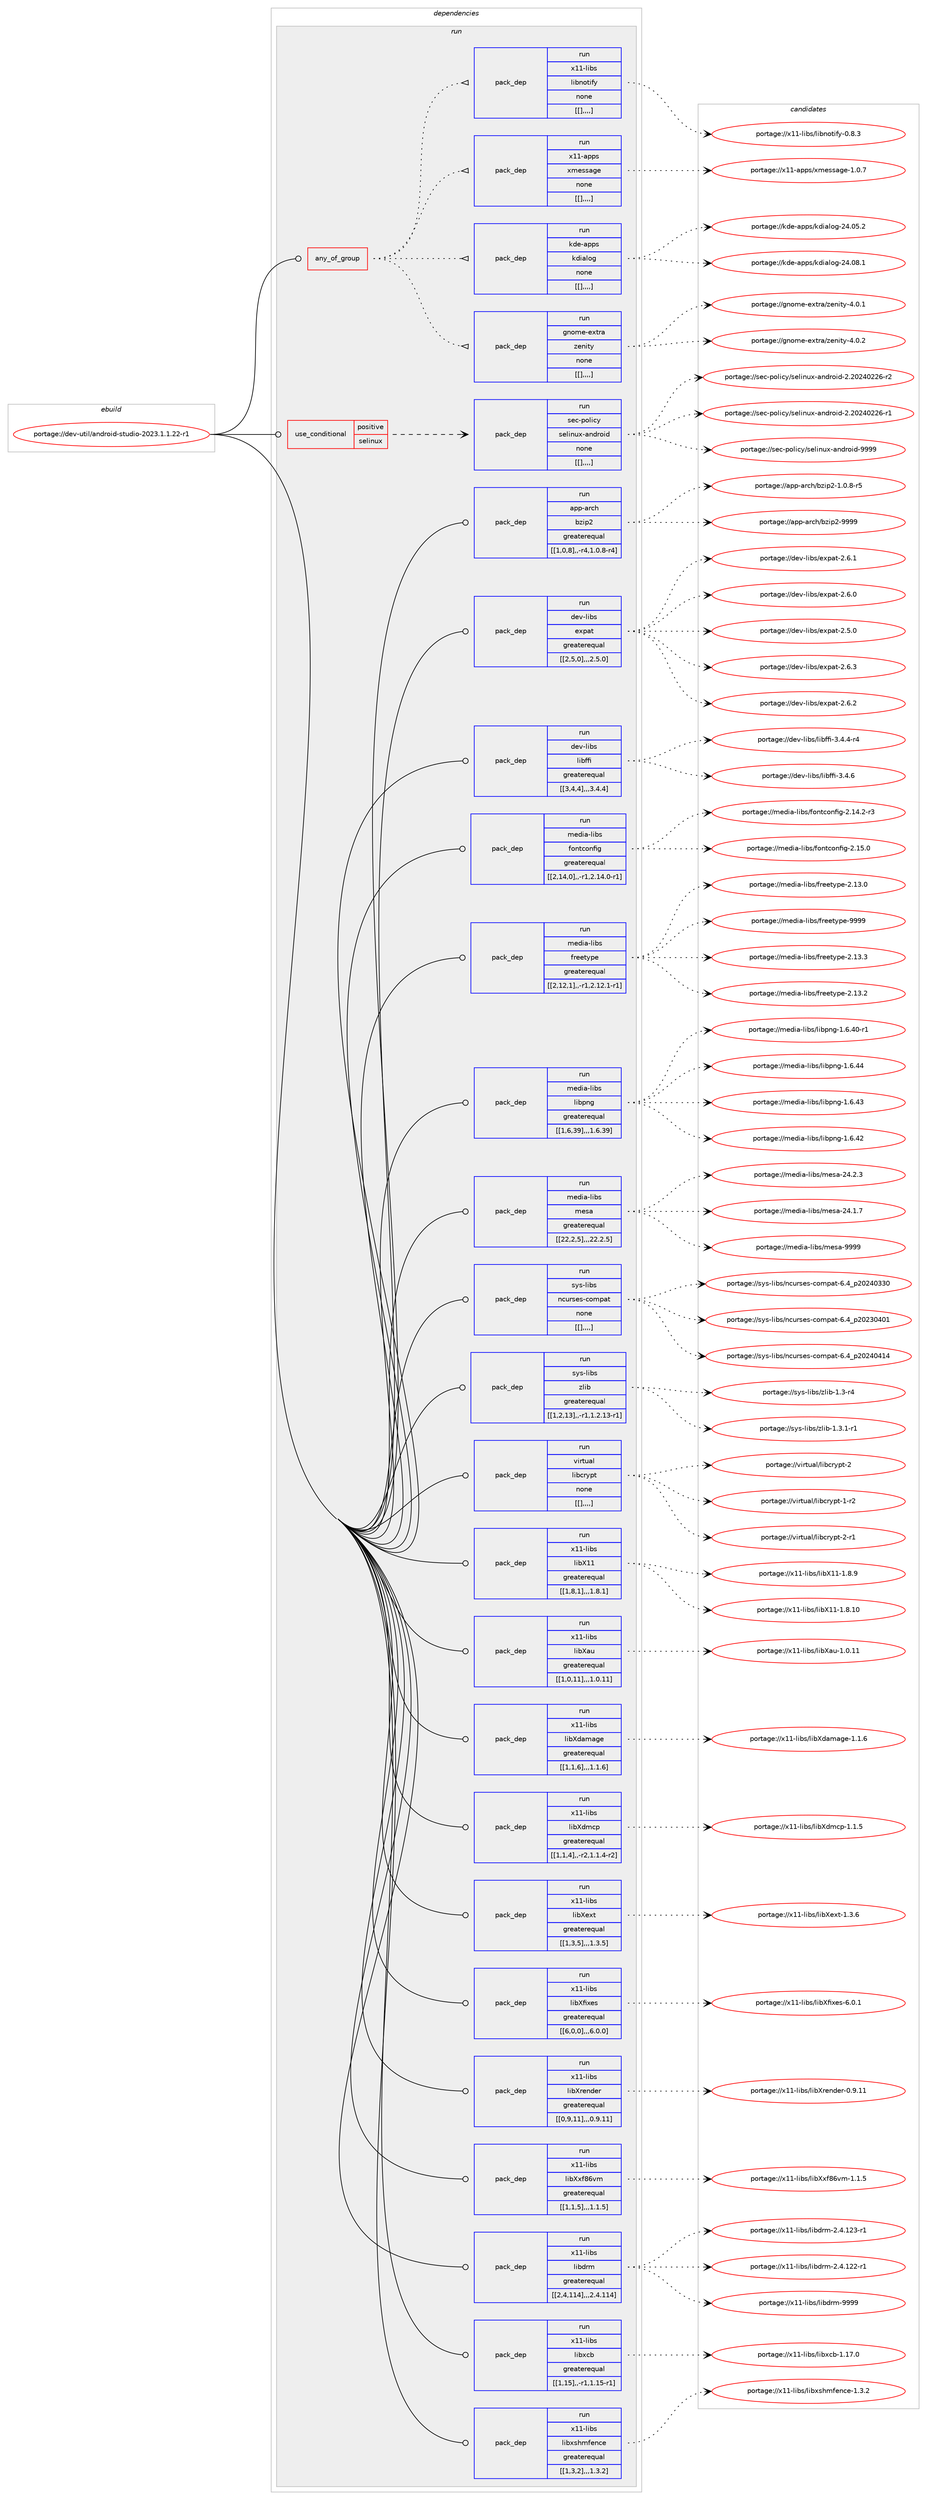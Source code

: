 digraph prolog {

# *************
# Graph options
# *************

newrank=true;
concentrate=true;
compound=true;
graph [rankdir=LR,fontname=Helvetica,fontsize=10,ranksep=1.5];#, ranksep=2.5, nodesep=0.2];
edge  [arrowhead=vee];
node  [fontname=Helvetica,fontsize=10];

# **********
# The ebuild
# **********

subgraph cluster_leftcol {
color=gray;
label=<<i>ebuild</i>>;
id [label="portage://dev-util/android-studio-2023.1.1.22-r1", color=red, width=4, href="../dev-util/android-studio-2023.1.1.22-r1.svg"];
}

# ****************
# The dependencies
# ****************

subgraph cluster_midcol {
color=gray;
label=<<i>dependencies</i>>;
subgraph cluster_compile {
fillcolor="#eeeeee";
style=filled;
label=<<i>compile</i>>;
}
subgraph cluster_compileandrun {
fillcolor="#eeeeee";
style=filled;
label=<<i>compile and run</i>>;
}
subgraph cluster_run {
fillcolor="#eeeeee";
style=filled;
label=<<i>run</i>>;
subgraph any1239 {
dependency215437 [label=<<TABLE BORDER="0" CELLBORDER="1" CELLSPACING="0" CELLPADDING="4"><TR><TD CELLPADDING="10">any_of_group</TD></TR></TABLE>>, shape=none, color=red];subgraph pack152335 {
dependency215438 [label=<<TABLE BORDER="0" CELLBORDER="1" CELLSPACING="0" CELLPADDING="4" WIDTH="220"><TR><TD ROWSPAN="6" CELLPADDING="30">pack_dep</TD></TR><TR><TD WIDTH="110">run</TD></TR><TR><TD>gnome-extra</TD></TR><TR><TD>zenity</TD></TR><TR><TD>none</TD></TR><TR><TD>[[],,,,]</TD></TR></TABLE>>, shape=none, color=blue];
}
dependency215437:e -> dependency215438:w [weight=20,style="dotted",arrowhead="oinv"];
subgraph pack152336 {
dependency215439 [label=<<TABLE BORDER="0" CELLBORDER="1" CELLSPACING="0" CELLPADDING="4" WIDTH="220"><TR><TD ROWSPAN="6" CELLPADDING="30">pack_dep</TD></TR><TR><TD WIDTH="110">run</TD></TR><TR><TD>kde-apps</TD></TR><TR><TD>kdialog</TD></TR><TR><TD>none</TD></TR><TR><TD>[[],,,,]</TD></TR></TABLE>>, shape=none, color=blue];
}
dependency215437:e -> dependency215439:w [weight=20,style="dotted",arrowhead="oinv"];
subgraph pack152337 {
dependency215440 [label=<<TABLE BORDER="0" CELLBORDER="1" CELLSPACING="0" CELLPADDING="4" WIDTH="220"><TR><TD ROWSPAN="6" CELLPADDING="30">pack_dep</TD></TR><TR><TD WIDTH="110">run</TD></TR><TR><TD>x11-apps</TD></TR><TR><TD>xmessage</TD></TR><TR><TD>none</TD></TR><TR><TD>[[],,,,]</TD></TR></TABLE>>, shape=none, color=blue];
}
dependency215437:e -> dependency215440:w [weight=20,style="dotted",arrowhead="oinv"];
subgraph pack152338 {
dependency215441 [label=<<TABLE BORDER="0" CELLBORDER="1" CELLSPACING="0" CELLPADDING="4" WIDTH="220"><TR><TD ROWSPAN="6" CELLPADDING="30">pack_dep</TD></TR><TR><TD WIDTH="110">run</TD></TR><TR><TD>x11-libs</TD></TR><TR><TD>libnotify</TD></TR><TR><TD>none</TD></TR><TR><TD>[[],,,,]</TD></TR></TABLE>>, shape=none, color=blue];
}
dependency215437:e -> dependency215441:w [weight=20,style="dotted",arrowhead="oinv"];
}
id:e -> dependency215437:w [weight=20,style="solid",arrowhead="odot"];
subgraph cond61713 {
dependency215442 [label=<<TABLE BORDER="0" CELLBORDER="1" CELLSPACING="0" CELLPADDING="4"><TR><TD ROWSPAN="3" CELLPADDING="10">use_conditional</TD></TR><TR><TD>positive</TD></TR><TR><TD>selinux</TD></TR></TABLE>>, shape=none, color=red];
subgraph pack152339 {
dependency215443 [label=<<TABLE BORDER="0" CELLBORDER="1" CELLSPACING="0" CELLPADDING="4" WIDTH="220"><TR><TD ROWSPAN="6" CELLPADDING="30">pack_dep</TD></TR><TR><TD WIDTH="110">run</TD></TR><TR><TD>sec-policy</TD></TR><TR><TD>selinux-android</TD></TR><TR><TD>none</TD></TR><TR><TD>[[],,,,]</TD></TR></TABLE>>, shape=none, color=blue];
}
dependency215442:e -> dependency215443:w [weight=20,style="dashed",arrowhead="vee"];
}
id:e -> dependency215442:w [weight=20,style="solid",arrowhead="odot"];
subgraph pack152340 {
dependency215444 [label=<<TABLE BORDER="0" CELLBORDER="1" CELLSPACING="0" CELLPADDING="4" WIDTH="220"><TR><TD ROWSPAN="6" CELLPADDING="30">pack_dep</TD></TR><TR><TD WIDTH="110">run</TD></TR><TR><TD>app-arch</TD></TR><TR><TD>bzip2</TD></TR><TR><TD>greaterequal</TD></TR><TR><TD>[[1,0,8],,-r4,1.0.8-r4]</TD></TR></TABLE>>, shape=none, color=blue];
}
id:e -> dependency215444:w [weight=20,style="solid",arrowhead="odot"];
subgraph pack152341 {
dependency215445 [label=<<TABLE BORDER="0" CELLBORDER="1" CELLSPACING="0" CELLPADDING="4" WIDTH="220"><TR><TD ROWSPAN="6" CELLPADDING="30">pack_dep</TD></TR><TR><TD WIDTH="110">run</TD></TR><TR><TD>dev-libs</TD></TR><TR><TD>expat</TD></TR><TR><TD>greaterequal</TD></TR><TR><TD>[[2,5,0],,,2.5.0]</TD></TR></TABLE>>, shape=none, color=blue];
}
id:e -> dependency215445:w [weight=20,style="solid",arrowhead="odot"];
subgraph pack152342 {
dependency215446 [label=<<TABLE BORDER="0" CELLBORDER="1" CELLSPACING="0" CELLPADDING="4" WIDTH="220"><TR><TD ROWSPAN="6" CELLPADDING="30">pack_dep</TD></TR><TR><TD WIDTH="110">run</TD></TR><TR><TD>dev-libs</TD></TR><TR><TD>libffi</TD></TR><TR><TD>greaterequal</TD></TR><TR><TD>[[3,4,4],,,3.4.4]</TD></TR></TABLE>>, shape=none, color=blue];
}
id:e -> dependency215446:w [weight=20,style="solid",arrowhead="odot"];
subgraph pack152343 {
dependency215447 [label=<<TABLE BORDER="0" CELLBORDER="1" CELLSPACING="0" CELLPADDING="4" WIDTH="220"><TR><TD ROWSPAN="6" CELLPADDING="30">pack_dep</TD></TR><TR><TD WIDTH="110">run</TD></TR><TR><TD>media-libs</TD></TR><TR><TD>fontconfig</TD></TR><TR><TD>greaterequal</TD></TR><TR><TD>[[2,14,0],,-r1,2.14.0-r1]</TD></TR></TABLE>>, shape=none, color=blue];
}
id:e -> dependency215447:w [weight=20,style="solid",arrowhead="odot"];
subgraph pack152344 {
dependency215448 [label=<<TABLE BORDER="0" CELLBORDER="1" CELLSPACING="0" CELLPADDING="4" WIDTH="220"><TR><TD ROWSPAN="6" CELLPADDING="30">pack_dep</TD></TR><TR><TD WIDTH="110">run</TD></TR><TR><TD>media-libs</TD></TR><TR><TD>freetype</TD></TR><TR><TD>greaterequal</TD></TR><TR><TD>[[2,12,1],,-r1,2.12.1-r1]</TD></TR></TABLE>>, shape=none, color=blue];
}
id:e -> dependency215448:w [weight=20,style="solid",arrowhead="odot"];
subgraph pack152345 {
dependency215449 [label=<<TABLE BORDER="0" CELLBORDER="1" CELLSPACING="0" CELLPADDING="4" WIDTH="220"><TR><TD ROWSPAN="6" CELLPADDING="30">pack_dep</TD></TR><TR><TD WIDTH="110">run</TD></TR><TR><TD>media-libs</TD></TR><TR><TD>libpng</TD></TR><TR><TD>greaterequal</TD></TR><TR><TD>[[1,6,39],,,1.6.39]</TD></TR></TABLE>>, shape=none, color=blue];
}
id:e -> dependency215449:w [weight=20,style="solid",arrowhead="odot"];
subgraph pack152346 {
dependency215450 [label=<<TABLE BORDER="0" CELLBORDER="1" CELLSPACING="0" CELLPADDING="4" WIDTH="220"><TR><TD ROWSPAN="6" CELLPADDING="30">pack_dep</TD></TR><TR><TD WIDTH="110">run</TD></TR><TR><TD>media-libs</TD></TR><TR><TD>mesa</TD></TR><TR><TD>greaterequal</TD></TR><TR><TD>[[22,2,5],,,22.2.5]</TD></TR></TABLE>>, shape=none, color=blue];
}
id:e -> dependency215450:w [weight=20,style="solid",arrowhead="odot"];
subgraph pack152347 {
dependency215451 [label=<<TABLE BORDER="0" CELLBORDER="1" CELLSPACING="0" CELLPADDING="4" WIDTH="220"><TR><TD ROWSPAN="6" CELLPADDING="30">pack_dep</TD></TR><TR><TD WIDTH="110">run</TD></TR><TR><TD>sys-libs</TD></TR><TR><TD>ncurses-compat</TD></TR><TR><TD>none</TD></TR><TR><TD>[[],,,,]</TD></TR></TABLE>>, shape=none, color=blue];
}
id:e -> dependency215451:w [weight=20,style="solid",arrowhead="odot"];
subgraph pack152348 {
dependency215452 [label=<<TABLE BORDER="0" CELLBORDER="1" CELLSPACING="0" CELLPADDING="4" WIDTH="220"><TR><TD ROWSPAN="6" CELLPADDING="30">pack_dep</TD></TR><TR><TD WIDTH="110">run</TD></TR><TR><TD>sys-libs</TD></TR><TR><TD>zlib</TD></TR><TR><TD>greaterequal</TD></TR><TR><TD>[[1,2,13],,-r1,1.2.13-r1]</TD></TR></TABLE>>, shape=none, color=blue];
}
id:e -> dependency215452:w [weight=20,style="solid",arrowhead="odot"];
subgraph pack152349 {
dependency215453 [label=<<TABLE BORDER="0" CELLBORDER="1" CELLSPACING="0" CELLPADDING="4" WIDTH="220"><TR><TD ROWSPAN="6" CELLPADDING="30">pack_dep</TD></TR><TR><TD WIDTH="110">run</TD></TR><TR><TD>virtual</TD></TR><TR><TD>libcrypt</TD></TR><TR><TD>none</TD></TR><TR><TD>[[],,,,]</TD></TR></TABLE>>, shape=none, color=blue];
}
id:e -> dependency215453:w [weight=20,style="solid",arrowhead="odot"];
subgraph pack152350 {
dependency215454 [label=<<TABLE BORDER="0" CELLBORDER="1" CELLSPACING="0" CELLPADDING="4" WIDTH="220"><TR><TD ROWSPAN="6" CELLPADDING="30">pack_dep</TD></TR><TR><TD WIDTH="110">run</TD></TR><TR><TD>x11-libs</TD></TR><TR><TD>libX11</TD></TR><TR><TD>greaterequal</TD></TR><TR><TD>[[1,8,1],,,1.8.1]</TD></TR></TABLE>>, shape=none, color=blue];
}
id:e -> dependency215454:w [weight=20,style="solid",arrowhead="odot"];
subgraph pack152351 {
dependency215455 [label=<<TABLE BORDER="0" CELLBORDER="1" CELLSPACING="0" CELLPADDING="4" WIDTH="220"><TR><TD ROWSPAN="6" CELLPADDING="30">pack_dep</TD></TR><TR><TD WIDTH="110">run</TD></TR><TR><TD>x11-libs</TD></TR><TR><TD>libXau</TD></TR><TR><TD>greaterequal</TD></TR><TR><TD>[[1,0,11],,,1.0.11]</TD></TR></TABLE>>, shape=none, color=blue];
}
id:e -> dependency215455:w [weight=20,style="solid",arrowhead="odot"];
subgraph pack152352 {
dependency215456 [label=<<TABLE BORDER="0" CELLBORDER="1" CELLSPACING="0" CELLPADDING="4" WIDTH="220"><TR><TD ROWSPAN="6" CELLPADDING="30">pack_dep</TD></TR><TR><TD WIDTH="110">run</TD></TR><TR><TD>x11-libs</TD></TR><TR><TD>libXdamage</TD></TR><TR><TD>greaterequal</TD></TR><TR><TD>[[1,1,6],,,1.1.6]</TD></TR></TABLE>>, shape=none, color=blue];
}
id:e -> dependency215456:w [weight=20,style="solid",arrowhead="odot"];
subgraph pack152353 {
dependency215457 [label=<<TABLE BORDER="0" CELLBORDER="1" CELLSPACING="0" CELLPADDING="4" WIDTH="220"><TR><TD ROWSPAN="6" CELLPADDING="30">pack_dep</TD></TR><TR><TD WIDTH="110">run</TD></TR><TR><TD>x11-libs</TD></TR><TR><TD>libXdmcp</TD></TR><TR><TD>greaterequal</TD></TR><TR><TD>[[1,1,4],,-r2,1.1.4-r2]</TD></TR></TABLE>>, shape=none, color=blue];
}
id:e -> dependency215457:w [weight=20,style="solid",arrowhead="odot"];
subgraph pack152354 {
dependency215458 [label=<<TABLE BORDER="0" CELLBORDER="1" CELLSPACING="0" CELLPADDING="4" WIDTH="220"><TR><TD ROWSPAN="6" CELLPADDING="30">pack_dep</TD></TR><TR><TD WIDTH="110">run</TD></TR><TR><TD>x11-libs</TD></TR><TR><TD>libXext</TD></TR><TR><TD>greaterequal</TD></TR><TR><TD>[[1,3,5],,,1.3.5]</TD></TR></TABLE>>, shape=none, color=blue];
}
id:e -> dependency215458:w [weight=20,style="solid",arrowhead="odot"];
subgraph pack152355 {
dependency215459 [label=<<TABLE BORDER="0" CELLBORDER="1" CELLSPACING="0" CELLPADDING="4" WIDTH="220"><TR><TD ROWSPAN="6" CELLPADDING="30">pack_dep</TD></TR><TR><TD WIDTH="110">run</TD></TR><TR><TD>x11-libs</TD></TR><TR><TD>libXfixes</TD></TR><TR><TD>greaterequal</TD></TR><TR><TD>[[6,0,0],,,6.0.0]</TD></TR></TABLE>>, shape=none, color=blue];
}
id:e -> dependency215459:w [weight=20,style="solid",arrowhead="odot"];
subgraph pack152356 {
dependency215460 [label=<<TABLE BORDER="0" CELLBORDER="1" CELLSPACING="0" CELLPADDING="4" WIDTH="220"><TR><TD ROWSPAN="6" CELLPADDING="30">pack_dep</TD></TR><TR><TD WIDTH="110">run</TD></TR><TR><TD>x11-libs</TD></TR><TR><TD>libXrender</TD></TR><TR><TD>greaterequal</TD></TR><TR><TD>[[0,9,11],,,0.9.11]</TD></TR></TABLE>>, shape=none, color=blue];
}
id:e -> dependency215460:w [weight=20,style="solid",arrowhead="odot"];
subgraph pack152357 {
dependency215461 [label=<<TABLE BORDER="0" CELLBORDER="1" CELLSPACING="0" CELLPADDING="4" WIDTH="220"><TR><TD ROWSPAN="6" CELLPADDING="30">pack_dep</TD></TR><TR><TD WIDTH="110">run</TD></TR><TR><TD>x11-libs</TD></TR><TR><TD>libXxf86vm</TD></TR><TR><TD>greaterequal</TD></TR><TR><TD>[[1,1,5],,,1.1.5]</TD></TR></TABLE>>, shape=none, color=blue];
}
id:e -> dependency215461:w [weight=20,style="solid",arrowhead="odot"];
subgraph pack152358 {
dependency215462 [label=<<TABLE BORDER="0" CELLBORDER="1" CELLSPACING="0" CELLPADDING="4" WIDTH="220"><TR><TD ROWSPAN="6" CELLPADDING="30">pack_dep</TD></TR><TR><TD WIDTH="110">run</TD></TR><TR><TD>x11-libs</TD></TR><TR><TD>libdrm</TD></TR><TR><TD>greaterequal</TD></TR><TR><TD>[[2,4,114],,,2.4.114]</TD></TR></TABLE>>, shape=none, color=blue];
}
id:e -> dependency215462:w [weight=20,style="solid",arrowhead="odot"];
subgraph pack152359 {
dependency215463 [label=<<TABLE BORDER="0" CELLBORDER="1" CELLSPACING="0" CELLPADDING="4" WIDTH="220"><TR><TD ROWSPAN="6" CELLPADDING="30">pack_dep</TD></TR><TR><TD WIDTH="110">run</TD></TR><TR><TD>x11-libs</TD></TR><TR><TD>libxcb</TD></TR><TR><TD>greaterequal</TD></TR><TR><TD>[[1,15],,-r1,1.15-r1]</TD></TR></TABLE>>, shape=none, color=blue];
}
id:e -> dependency215463:w [weight=20,style="solid",arrowhead="odot"];
subgraph pack152360 {
dependency215464 [label=<<TABLE BORDER="0" CELLBORDER="1" CELLSPACING="0" CELLPADDING="4" WIDTH="220"><TR><TD ROWSPAN="6" CELLPADDING="30">pack_dep</TD></TR><TR><TD WIDTH="110">run</TD></TR><TR><TD>x11-libs</TD></TR><TR><TD>libxshmfence</TD></TR><TR><TD>greaterequal</TD></TR><TR><TD>[[1,3,2],,,1.3.2]</TD></TR></TABLE>>, shape=none, color=blue];
}
id:e -> dependency215464:w [weight=20,style="solid",arrowhead="odot"];
}
}

# **************
# The candidates
# **************

subgraph cluster_choices {
rank=same;
color=gray;
label=<<i>candidates</i>>;

subgraph choice152335 {
color=black;
nodesep=1;
choice103110111109101451011201161149747122101110105116121455246484650 [label="portage://gnome-extra/zenity-4.0.2", color=red, width=4,href="../gnome-extra/zenity-4.0.2.svg"];
choice103110111109101451011201161149747122101110105116121455246484649 [label="portage://gnome-extra/zenity-4.0.1", color=red, width=4,href="../gnome-extra/zenity-4.0.1.svg"];
dependency215438:e -> choice103110111109101451011201161149747122101110105116121455246484650:w [style=dotted,weight="100"];
dependency215438:e -> choice103110111109101451011201161149747122101110105116121455246484649:w [style=dotted,weight="100"];
}
subgraph choice152336 {
color=black;
nodesep=1;
choice107100101459711211211547107100105971081111034550524648564649 [label="portage://kde-apps/kdialog-24.08.1", color=red, width=4,href="../kde-apps/kdialog-24.08.1.svg"];
choice107100101459711211211547107100105971081111034550524648534650 [label="portage://kde-apps/kdialog-24.05.2", color=red, width=4,href="../kde-apps/kdialog-24.05.2.svg"];
dependency215439:e -> choice107100101459711211211547107100105971081111034550524648564649:w [style=dotted,weight="100"];
dependency215439:e -> choice107100101459711211211547107100105971081111034550524648534650:w [style=dotted,weight="100"];
}
subgraph choice152337 {
color=black;
nodesep=1;
choice120494945971121121154712010910111511597103101454946484655 [label="portage://x11-apps/xmessage-1.0.7", color=red, width=4,href="../x11-apps/xmessage-1.0.7.svg"];
dependency215440:e -> choice120494945971121121154712010910111511597103101454946484655:w [style=dotted,weight="100"];
}
subgraph choice152338 {
color=black;
nodesep=1;
choice120494945108105981154710810598110111116105102121454846564651 [label="portage://x11-libs/libnotify-0.8.3", color=red, width=4,href="../x11-libs/libnotify-0.8.3.svg"];
dependency215441:e -> choice120494945108105981154710810598110111116105102121454846564651:w [style=dotted,weight="100"];
}
subgraph choice152339 {
color=black;
nodesep=1;
choice1151019945112111108105991214711510110810511011712045971101001141111051004557575757 [label="portage://sec-policy/selinux-android-9999", color=red, width=4,href="../sec-policy/selinux-android-9999.svg"];
choice11510199451121111081059912147115101108105110117120459711010011411110510045504650485052485050544511450 [label="portage://sec-policy/selinux-android-2.20240226-r2", color=red, width=4,href="../sec-policy/selinux-android-2.20240226-r2.svg"];
choice11510199451121111081059912147115101108105110117120459711010011411110510045504650485052485050544511449 [label="portage://sec-policy/selinux-android-2.20240226-r1", color=red, width=4,href="../sec-policy/selinux-android-2.20240226-r1.svg"];
dependency215443:e -> choice1151019945112111108105991214711510110810511011712045971101001141111051004557575757:w [style=dotted,weight="100"];
dependency215443:e -> choice11510199451121111081059912147115101108105110117120459711010011411110510045504650485052485050544511450:w [style=dotted,weight="100"];
dependency215443:e -> choice11510199451121111081059912147115101108105110117120459711010011411110510045504650485052485050544511449:w [style=dotted,weight="100"];
}
subgraph choice152340 {
color=black;
nodesep=1;
choice971121124597114991044798122105112504557575757 [label="portage://app-arch/bzip2-9999", color=red, width=4,href="../app-arch/bzip2-9999.svg"];
choice971121124597114991044798122105112504549464846564511453 [label="portage://app-arch/bzip2-1.0.8-r5", color=red, width=4,href="../app-arch/bzip2-1.0.8-r5.svg"];
dependency215444:e -> choice971121124597114991044798122105112504557575757:w [style=dotted,weight="100"];
dependency215444:e -> choice971121124597114991044798122105112504549464846564511453:w [style=dotted,weight="100"];
}
subgraph choice152341 {
color=black;
nodesep=1;
choice10010111845108105981154710112011297116455046544651 [label="portage://dev-libs/expat-2.6.3", color=red, width=4,href="../dev-libs/expat-2.6.3.svg"];
choice10010111845108105981154710112011297116455046544650 [label="portage://dev-libs/expat-2.6.2", color=red, width=4,href="../dev-libs/expat-2.6.2.svg"];
choice10010111845108105981154710112011297116455046544649 [label="portage://dev-libs/expat-2.6.1", color=red, width=4,href="../dev-libs/expat-2.6.1.svg"];
choice10010111845108105981154710112011297116455046544648 [label="portage://dev-libs/expat-2.6.0", color=red, width=4,href="../dev-libs/expat-2.6.0.svg"];
choice10010111845108105981154710112011297116455046534648 [label="portage://dev-libs/expat-2.5.0", color=red, width=4,href="../dev-libs/expat-2.5.0.svg"];
dependency215445:e -> choice10010111845108105981154710112011297116455046544651:w [style=dotted,weight="100"];
dependency215445:e -> choice10010111845108105981154710112011297116455046544650:w [style=dotted,weight="100"];
dependency215445:e -> choice10010111845108105981154710112011297116455046544649:w [style=dotted,weight="100"];
dependency215445:e -> choice10010111845108105981154710112011297116455046544648:w [style=dotted,weight="100"];
dependency215445:e -> choice10010111845108105981154710112011297116455046534648:w [style=dotted,weight="100"];
}
subgraph choice152342 {
color=black;
nodesep=1;
choice10010111845108105981154710810598102102105455146524654 [label="portage://dev-libs/libffi-3.4.6", color=red, width=4,href="../dev-libs/libffi-3.4.6.svg"];
choice100101118451081059811547108105981021021054551465246524511452 [label="portage://dev-libs/libffi-3.4.4-r4", color=red, width=4,href="../dev-libs/libffi-3.4.4-r4.svg"];
dependency215446:e -> choice10010111845108105981154710810598102102105455146524654:w [style=dotted,weight="100"];
dependency215446:e -> choice100101118451081059811547108105981021021054551465246524511452:w [style=dotted,weight="100"];
}
subgraph choice152343 {
color=black;
nodesep=1;
choice109101100105974510810598115471021111101169911111010210510345504649534648 [label="portage://media-libs/fontconfig-2.15.0", color=red, width=4,href="../media-libs/fontconfig-2.15.0.svg"];
choice1091011001059745108105981154710211111011699111110102105103455046495246504511451 [label="portage://media-libs/fontconfig-2.14.2-r3", color=red, width=4,href="../media-libs/fontconfig-2.14.2-r3.svg"];
dependency215447:e -> choice109101100105974510810598115471021111101169911111010210510345504649534648:w [style=dotted,weight="100"];
dependency215447:e -> choice1091011001059745108105981154710211111011699111110102105103455046495246504511451:w [style=dotted,weight="100"];
}
subgraph choice152344 {
color=black;
nodesep=1;
choice109101100105974510810598115471021141011011161211121014557575757 [label="portage://media-libs/freetype-9999", color=red, width=4,href="../media-libs/freetype-9999.svg"];
choice1091011001059745108105981154710211410110111612111210145504649514651 [label="portage://media-libs/freetype-2.13.3", color=red, width=4,href="../media-libs/freetype-2.13.3.svg"];
choice1091011001059745108105981154710211410110111612111210145504649514650 [label="portage://media-libs/freetype-2.13.2", color=red, width=4,href="../media-libs/freetype-2.13.2.svg"];
choice1091011001059745108105981154710211410110111612111210145504649514648 [label="portage://media-libs/freetype-2.13.0", color=red, width=4,href="../media-libs/freetype-2.13.0.svg"];
dependency215448:e -> choice109101100105974510810598115471021141011011161211121014557575757:w [style=dotted,weight="100"];
dependency215448:e -> choice1091011001059745108105981154710211410110111612111210145504649514651:w [style=dotted,weight="100"];
dependency215448:e -> choice1091011001059745108105981154710211410110111612111210145504649514650:w [style=dotted,weight="100"];
dependency215448:e -> choice1091011001059745108105981154710211410110111612111210145504649514648:w [style=dotted,weight="100"];
}
subgraph choice152345 {
color=black;
nodesep=1;
choice109101100105974510810598115471081059811211010345494654465252 [label="portage://media-libs/libpng-1.6.44", color=red, width=4,href="../media-libs/libpng-1.6.44.svg"];
choice109101100105974510810598115471081059811211010345494654465251 [label="portage://media-libs/libpng-1.6.43", color=red, width=4,href="../media-libs/libpng-1.6.43.svg"];
choice109101100105974510810598115471081059811211010345494654465250 [label="portage://media-libs/libpng-1.6.42", color=red, width=4,href="../media-libs/libpng-1.6.42.svg"];
choice1091011001059745108105981154710810598112110103454946544652484511449 [label="portage://media-libs/libpng-1.6.40-r1", color=red, width=4,href="../media-libs/libpng-1.6.40-r1.svg"];
dependency215449:e -> choice109101100105974510810598115471081059811211010345494654465252:w [style=dotted,weight="100"];
dependency215449:e -> choice109101100105974510810598115471081059811211010345494654465251:w [style=dotted,weight="100"];
dependency215449:e -> choice109101100105974510810598115471081059811211010345494654465250:w [style=dotted,weight="100"];
dependency215449:e -> choice1091011001059745108105981154710810598112110103454946544652484511449:w [style=dotted,weight="100"];
}
subgraph choice152346 {
color=black;
nodesep=1;
choice10910110010597451081059811547109101115974557575757 [label="portage://media-libs/mesa-9999", color=red, width=4,href="../media-libs/mesa-9999.svg"];
choice109101100105974510810598115471091011159745505246504651 [label="portage://media-libs/mesa-24.2.3", color=red, width=4,href="../media-libs/mesa-24.2.3.svg"];
choice109101100105974510810598115471091011159745505246494655 [label="portage://media-libs/mesa-24.1.7", color=red, width=4,href="../media-libs/mesa-24.1.7.svg"];
dependency215450:e -> choice10910110010597451081059811547109101115974557575757:w [style=dotted,weight="100"];
dependency215450:e -> choice109101100105974510810598115471091011159745505246504651:w [style=dotted,weight="100"];
dependency215450:e -> choice109101100105974510810598115471091011159745505246494655:w [style=dotted,weight="100"];
}
subgraph choice152347 {
color=black;
nodesep=1;
choice1151211154510810598115471109911711411510111545991111091129711645544652951125048505248524952 [label="portage://sys-libs/ncurses-compat-6.4_p20240414", color=red, width=4,href="../sys-libs/ncurses-compat-6.4_p20240414.svg"];
choice1151211154510810598115471109911711411510111545991111091129711645544652951125048505248515148 [label="portage://sys-libs/ncurses-compat-6.4_p20240330", color=red, width=4,href="../sys-libs/ncurses-compat-6.4_p20240330.svg"];
choice1151211154510810598115471109911711411510111545991111091129711645544652951125048505148524849 [label="portage://sys-libs/ncurses-compat-6.4_p20230401", color=red, width=4,href="../sys-libs/ncurses-compat-6.4_p20230401.svg"];
dependency215451:e -> choice1151211154510810598115471109911711411510111545991111091129711645544652951125048505248524952:w [style=dotted,weight="100"];
dependency215451:e -> choice1151211154510810598115471109911711411510111545991111091129711645544652951125048505248515148:w [style=dotted,weight="100"];
dependency215451:e -> choice1151211154510810598115471109911711411510111545991111091129711645544652951125048505148524849:w [style=dotted,weight="100"];
}
subgraph choice152348 {
color=black;
nodesep=1;
choice115121115451081059811547122108105984549465146494511449 [label="portage://sys-libs/zlib-1.3.1-r1", color=red, width=4,href="../sys-libs/zlib-1.3.1-r1.svg"];
choice11512111545108105981154712210810598454946514511452 [label="portage://sys-libs/zlib-1.3-r4", color=red, width=4,href="../sys-libs/zlib-1.3-r4.svg"];
dependency215452:e -> choice115121115451081059811547122108105984549465146494511449:w [style=dotted,weight="100"];
dependency215452:e -> choice11512111545108105981154712210810598454946514511452:w [style=dotted,weight="100"];
}
subgraph choice152349 {
color=black;
nodesep=1;
choice1181051141161179710847108105989911412111211645504511449 [label="portage://virtual/libcrypt-2-r1", color=red, width=4,href="../virtual/libcrypt-2-r1.svg"];
choice118105114116117971084710810598991141211121164550 [label="portage://virtual/libcrypt-2", color=red, width=4,href="../virtual/libcrypt-2.svg"];
choice1181051141161179710847108105989911412111211645494511450 [label="portage://virtual/libcrypt-1-r2", color=red, width=4,href="../virtual/libcrypt-1-r2.svg"];
dependency215453:e -> choice1181051141161179710847108105989911412111211645504511449:w [style=dotted,weight="100"];
dependency215453:e -> choice118105114116117971084710810598991141211121164550:w [style=dotted,weight="100"];
dependency215453:e -> choice1181051141161179710847108105989911412111211645494511450:w [style=dotted,weight="100"];
}
subgraph choice152350 {
color=black;
nodesep=1;
choice12049494510810598115471081059888494945494656464948 [label="portage://x11-libs/libX11-1.8.10", color=red, width=4,href="../x11-libs/libX11-1.8.10.svg"];
choice120494945108105981154710810598884949454946564657 [label="portage://x11-libs/libX11-1.8.9", color=red, width=4,href="../x11-libs/libX11-1.8.9.svg"];
dependency215454:e -> choice12049494510810598115471081059888494945494656464948:w [style=dotted,weight="100"];
dependency215454:e -> choice120494945108105981154710810598884949454946564657:w [style=dotted,weight="100"];
}
subgraph choice152351 {
color=black;
nodesep=1;
choice120494945108105981154710810598889711745494648464949 [label="portage://x11-libs/libXau-1.0.11", color=red, width=4,href="../x11-libs/libXau-1.0.11.svg"];
dependency215455:e -> choice120494945108105981154710810598889711745494648464949:w [style=dotted,weight="100"];
}
subgraph choice152352 {
color=black;
nodesep=1;
choice120494945108105981154710810598881009710997103101454946494654 [label="portage://x11-libs/libXdamage-1.1.6", color=red, width=4,href="../x11-libs/libXdamage-1.1.6.svg"];
dependency215456:e -> choice120494945108105981154710810598881009710997103101454946494654:w [style=dotted,weight="100"];
}
subgraph choice152353 {
color=black;
nodesep=1;
choice1204949451081059811547108105988810010999112454946494653 [label="portage://x11-libs/libXdmcp-1.1.5", color=red, width=4,href="../x11-libs/libXdmcp-1.1.5.svg"];
dependency215457:e -> choice1204949451081059811547108105988810010999112454946494653:w [style=dotted,weight="100"];
}
subgraph choice152354 {
color=black;
nodesep=1;
choice12049494510810598115471081059888101120116454946514654 [label="portage://x11-libs/libXext-1.3.6", color=red, width=4,href="../x11-libs/libXext-1.3.6.svg"];
dependency215458:e -> choice12049494510810598115471081059888101120116454946514654:w [style=dotted,weight="100"];
}
subgraph choice152355 {
color=black;
nodesep=1;
choice12049494510810598115471081059888102105120101115455446484649 [label="portage://x11-libs/libXfixes-6.0.1", color=red, width=4,href="../x11-libs/libXfixes-6.0.1.svg"];
dependency215459:e -> choice12049494510810598115471081059888102105120101115455446484649:w [style=dotted,weight="100"];
}
subgraph choice152356 {
color=black;
nodesep=1;
choice1204949451081059811547108105988811410111010010111445484657464949 [label="portage://x11-libs/libXrender-0.9.11", color=red, width=4,href="../x11-libs/libXrender-0.9.11.svg"];
dependency215460:e -> choice1204949451081059811547108105988811410111010010111445484657464949:w [style=dotted,weight="100"];
}
subgraph choice152357 {
color=black;
nodesep=1;
choice120494945108105981154710810598881201025654118109454946494653 [label="portage://x11-libs/libXxf86vm-1.1.5", color=red, width=4,href="../x11-libs/libXxf86vm-1.1.5.svg"];
dependency215461:e -> choice120494945108105981154710810598881201025654118109454946494653:w [style=dotted,weight="100"];
}
subgraph choice152358 {
color=black;
nodesep=1;
choice1204949451081059811547108105981001141094557575757 [label="portage://x11-libs/libdrm-9999", color=red, width=4,href="../x11-libs/libdrm-9999.svg"];
choice12049494510810598115471081059810011410945504652464950514511449 [label="portage://x11-libs/libdrm-2.4.123-r1", color=red, width=4,href="../x11-libs/libdrm-2.4.123-r1.svg"];
choice12049494510810598115471081059810011410945504652464950504511449 [label="portage://x11-libs/libdrm-2.4.122-r1", color=red, width=4,href="../x11-libs/libdrm-2.4.122-r1.svg"];
dependency215462:e -> choice1204949451081059811547108105981001141094557575757:w [style=dotted,weight="100"];
dependency215462:e -> choice12049494510810598115471081059810011410945504652464950514511449:w [style=dotted,weight="100"];
dependency215462:e -> choice12049494510810598115471081059810011410945504652464950504511449:w [style=dotted,weight="100"];
}
subgraph choice152359 {
color=black;
nodesep=1;
choice120494945108105981154710810598120999845494649554648 [label="portage://x11-libs/libxcb-1.17.0", color=red, width=4,href="../x11-libs/libxcb-1.17.0.svg"];
dependency215463:e -> choice120494945108105981154710810598120999845494649554648:w [style=dotted,weight="100"];
}
subgraph choice152360 {
color=black;
nodesep=1;
choice12049494510810598115471081059812011510410910210111099101454946514650 [label="portage://x11-libs/libxshmfence-1.3.2", color=red, width=4,href="../x11-libs/libxshmfence-1.3.2.svg"];
dependency215464:e -> choice12049494510810598115471081059812011510410910210111099101454946514650:w [style=dotted,weight="100"];
}
}

}
